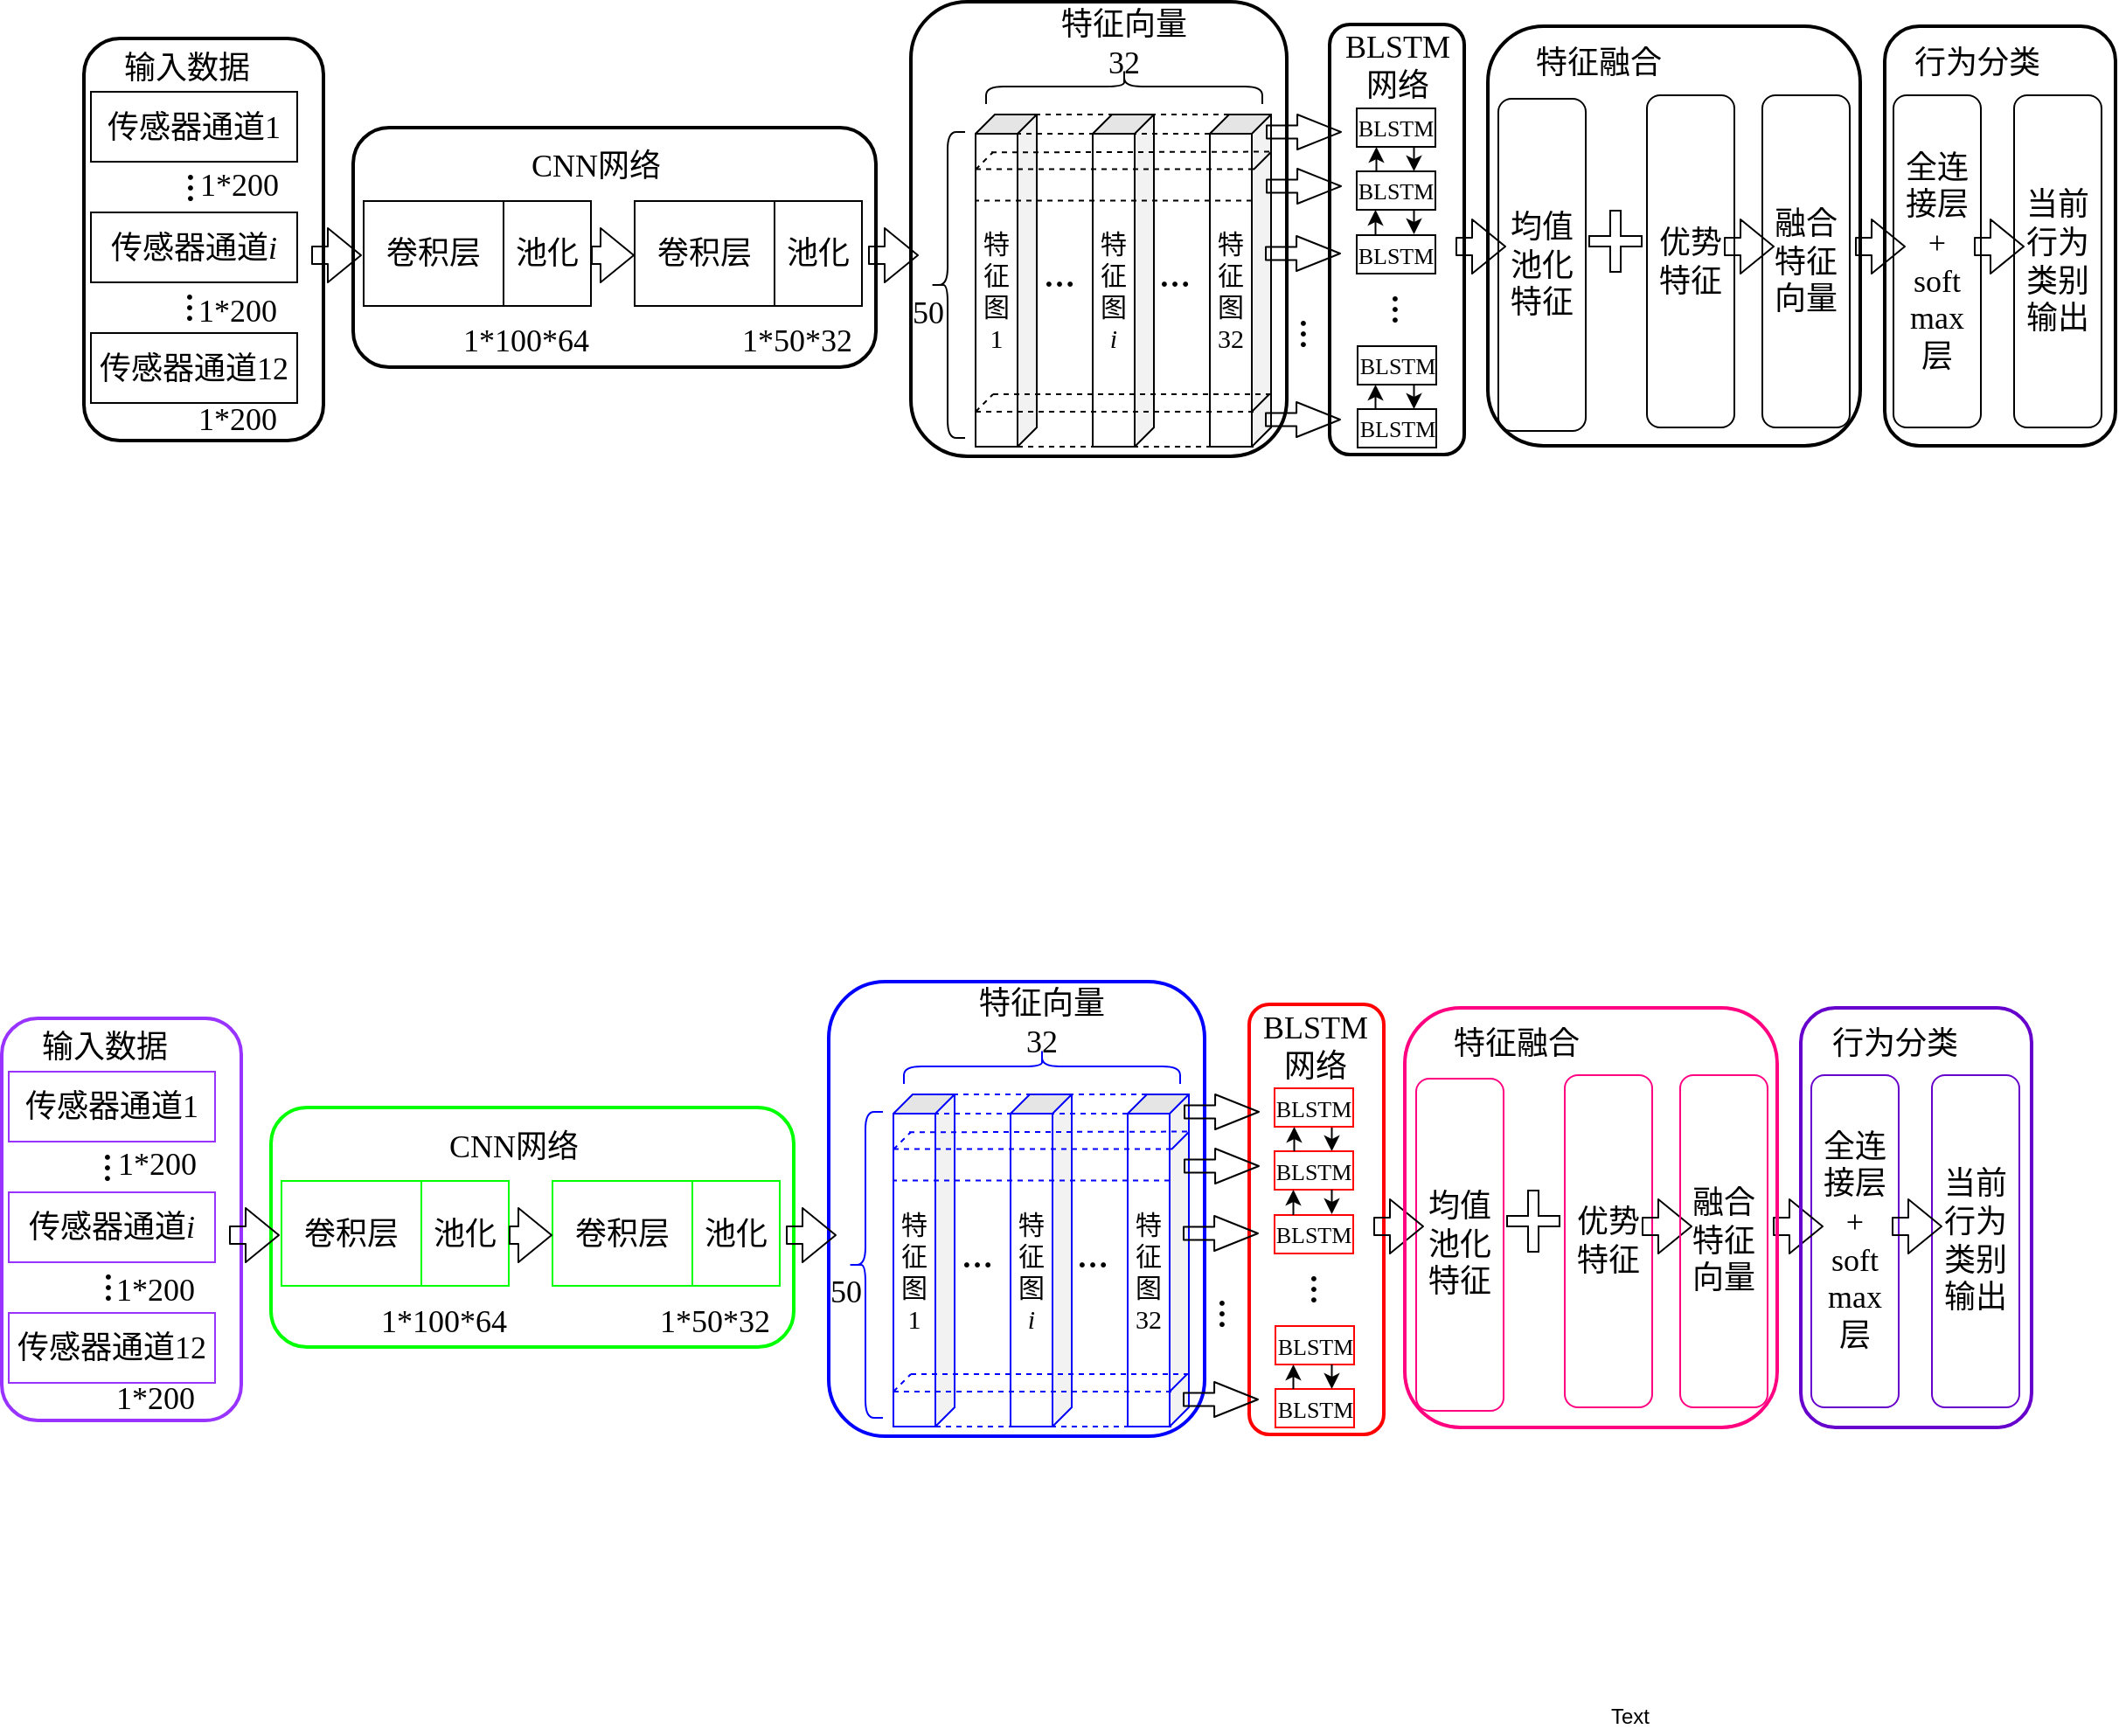 <mxfile version="12.3.1" type="github" pages="1">
  <diagram id="lJSEZnFhlExgmXPmysFB" name="Page-1">
    <mxGraphModel dx="1929" dy="666" grid="1" gridSize="10" guides="1" tooltips="1" connect="1" arrows="1" fold="1" page="1" pageScale="1" pageWidth="827" pageHeight="1169" math="0" shadow="0">
      <root>
        <mxCell id="0"/>
        <mxCell id="1" parent="0"/>
        <mxCell id="2xV4bgSsPK4Fpn9SXGJm-24" value="" style="rounded=1;whiteSpace=wrap;html=1;fillColor=none;fontSize=18;fontFamily=Times New Roman;strokeColor=#000000;strokeWidth=2;" parent="1" vertex="1">
          <mxGeometry x="759.5" y="683" width="77" height="246" as="geometry"/>
        </mxCell>
        <mxCell id="2xV4bgSsPK4Fpn9SXGJm-44" value="" style="rounded=1;whiteSpace=wrap;html=1;fillColor=none;fontFamily=Times New Roman;fontSize=18;strokeColor=#000000;strokeWidth=2;" parent="1" vertex="1">
          <mxGeometry x="520" y="670" width="215" height="260" as="geometry"/>
        </mxCell>
        <mxCell id="eGzz-Rn0fV7NUqwpoASo-67" value="" style="rounded=1;whiteSpace=wrap;html=1;fillColor=none;fontSize=18;fontFamily=Times New Roman;strokeColor=#000000;strokeWidth=2;" parent="1" vertex="1">
          <mxGeometry x="201" y="742" width="299" height="137" as="geometry"/>
        </mxCell>
        <mxCell id="2xV4bgSsPK4Fpn9SXGJm-2" value="" style="rounded=1;whiteSpace=wrap;html=1;fillColor=none;fontFamily=Times New Roman;strokeColor=#000000;strokeWidth=2;" parent="1" vertex="1">
          <mxGeometry x="47" y="691" width="137" height="230" as="geometry"/>
        </mxCell>
        <mxCell id="ZtjSj2uJkYHvm_TxWKFo-8" value="" style="endArrow=classic;html=1;exitX=0.25;exitY=0;exitDx=0;exitDy=0;entryX=0.25;entryY=1;entryDx=0;entryDy=0;strokeColor=#000000;" parent="1" edge="1">
          <mxGeometry width="50" height="50" relative="1" as="geometry">
            <mxPoint x="807.75" y="753" as="sourcePoint"/>
            <mxPoint x="807.75" y="767" as="targetPoint"/>
          </mxGeometry>
        </mxCell>
        <mxCell id="eGzz-Rn0fV7NUqwpoASo-92" value="BLSTM" style="rounded=0;whiteSpace=wrap;html=1;fillColor=none;fontFamily=Times New Roman;fontSize=13;strokeColor=#000000;" parent="1" vertex="1">
          <mxGeometry x="775" y="767" width="45" height="22" as="geometry"/>
        </mxCell>
        <mxCell id="eGzz-Rn0fV7NUqwpoASo-36" value="&lt;font style=&quot;font-size: 15px&quot;&gt;特征图&lt;br&gt;1&lt;/font&gt;" style="shape=cube;whiteSpace=wrap;html=1;boundedLbl=1;backgroundOutline=1;darkOpacity=0.05;darkOpacity2=0.1;fillColor=none;direction=south;size=11;fontFamily=Times New Roman;strokeColor=#000000;strokeWidth=1;" parent="1" vertex="1">
          <mxGeometry x="557" y="734.5" width="35" height="190" as="geometry"/>
        </mxCell>
        <mxCell id="eGzz-Rn0fV7NUqwpoASo-37" value="&lt;font style=&quot;font-size: 15px&quot;&gt;特征图&lt;br&gt;&lt;i&gt;i&lt;/i&gt;&lt;/font&gt;" style="shape=cube;whiteSpace=wrap;html=1;boundedLbl=1;backgroundOutline=1;darkOpacity=0.05;darkOpacity2=0.1;fillColor=none;direction=south;size=11;fontStyle=0;fontFamily=Times New Roman;strokeColor=#000000;" parent="1" vertex="1">
          <mxGeometry x="624" y="734.5" width="35" height="190" as="geometry"/>
        </mxCell>
        <mxCell id="eGzz-Rn0fV7NUqwpoASo-38" value="&lt;font style=&quot;font-size: 15px&quot;&gt;特征图&lt;br&gt;32&lt;/font&gt;" style="shape=cube;whiteSpace=wrap;html=1;boundedLbl=1;backgroundOutline=1;darkOpacity=0.05;darkOpacity2=0.1;fillColor=none;direction=south;size=11;fontStyle=0;fontFamily=Times New Roman;strokeColor=#000000;" parent="1" vertex="1">
          <mxGeometry x="691" y="734.5" width="35" height="190" as="geometry"/>
        </mxCell>
        <mxCell id="eGzz-Rn0fV7NUqwpoASo-44" value="卷积层" style="rounded=0;whiteSpace=wrap;html=1;fillColor=none;fontSize=18;fontFamily=Times New Roman;strokeColor=#000000;" parent="1" vertex="1">
          <mxGeometry x="207" y="784" width="80" height="60" as="geometry"/>
        </mxCell>
        <mxCell id="eGzz-Rn0fV7NUqwpoASo-50" value="池化" style="rounded=0;whiteSpace=wrap;html=1;fillColor=none;fontSize=18;fontFamily=Times New Roman;strokeColor=#000000;" parent="1" vertex="1">
          <mxGeometry x="287" y="784" width="50" height="60" as="geometry"/>
        </mxCell>
        <mxCell id="eGzz-Rn0fV7NUqwpoASo-52" value="BLSTM" style="rounded=0;whiteSpace=wrap;html=1;fillColor=none;fontFamily=Times New Roman;fontSize=13;strokeColor=#000000;" parent="1" vertex="1">
          <mxGeometry x="775" y="731" width="45" height="22" as="geometry"/>
        </mxCell>
        <mxCell id="eGzz-Rn0fV7NUqwpoASo-64" value="卷积层" style="rounded=0;whiteSpace=wrap;html=1;fillColor=none;fontSize=18;fontFamily=Times New Roman;strokeColor=#000000;" parent="1" vertex="1">
          <mxGeometry x="362" y="784" width="80" height="60" as="geometry"/>
        </mxCell>
        <mxCell id="eGzz-Rn0fV7NUqwpoASo-65" value="池化" style="rounded=0;whiteSpace=wrap;html=1;fillColor=none;fontSize=18;fontFamily=Times New Roman;strokeColor=#000000;" parent="1" vertex="1">
          <mxGeometry x="442" y="784" width="50" height="60" as="geometry"/>
        </mxCell>
        <mxCell id="eGzz-Rn0fV7NUqwpoASo-68" value="CNN网络" style="text;html=1;strokeColor=none;fillColor=none;align=center;verticalAlign=middle;whiteSpace=wrap;rounded=0;fontSize=18;fontFamily=Times New Roman;" parent="1" vertex="1">
          <mxGeometry x="279.5" y="744" width="120" height="40" as="geometry"/>
        </mxCell>
        <mxCell id="eGzz-Rn0fV7NUqwpoASo-70" value="1*100*64" style="text;html=1;strokeColor=none;fillColor=none;align=center;verticalAlign=middle;whiteSpace=wrap;rounded=0;fontSize=18;fontFamily=Times New Roman;" parent="1" vertex="1">
          <mxGeometry x="238" y="854" width="124" height="20" as="geometry"/>
        </mxCell>
        <mxCell id="eGzz-Rn0fV7NUqwpoASo-71" value="1*50*32" style="text;html=1;strokeColor=none;fillColor=none;align=center;verticalAlign=middle;whiteSpace=wrap;rounded=0;fontSize=18;fontFamily=Times New Roman;" parent="1" vertex="1">
          <mxGeometry x="392.5" y="854" width="124" height="20" as="geometry"/>
        </mxCell>
        <mxCell id="eGzz-Rn0fV7NUqwpoASo-72" value="" style="shape=curlyBracket;whiteSpace=wrap;html=1;rounded=1;fillColor=none;fontSize=18;fontFamily=Times New Roman;strokeColor=#000000;" parent="1" vertex="1">
          <mxGeometry x="531" y="744.5" width="20" height="175" as="geometry"/>
        </mxCell>
        <mxCell id="eGzz-Rn0fV7NUqwpoASo-73" value="50" style="text;html=1;resizable=0;points=[];autosize=1;align=left;verticalAlign=top;spacingTop=-4;fontSize=18;fontFamily=Times New Roman;" parent="1" vertex="1">
          <mxGeometry x="518.5" y="834.5" width="40" height="20" as="geometry"/>
        </mxCell>
        <mxCell id="eGzz-Rn0fV7NUqwpoASo-74" value="" style="shape=curlyBracket;whiteSpace=wrap;html=1;rounded=1;fillColor=none;fontSize=18;direction=south;fontFamily=Times New Roman;strokeColor=#000000;" parent="1" vertex="1">
          <mxGeometry x="563" y="708.5" width="158" height="20" as="geometry"/>
        </mxCell>
        <mxCell id="eGzz-Rn0fV7NUqwpoASo-75" value="特征向量&lt;br&gt;&amp;nbsp; &amp;nbsp; &amp;nbsp; 32" style="text;html=1;resizable=0;points=[];autosize=1;align=left;verticalAlign=top;spacingTop=-4;fontSize=18;fontFamily=Times New Roman;" parent="1" vertex="1">
          <mxGeometry x="604" y="669.5" width="90" height="40" as="geometry"/>
        </mxCell>
        <mxCell id="eGzz-Rn0fV7NUqwpoASo-76" value="" style="endArrow=none;dashed=1;html=1;fontSize=18;entryX=0;entryY=0;entryDx=11;entryDy=35;entryPerimeter=0;exitX=0;exitY=0;exitDx=11;exitDy=35;exitPerimeter=0;fontFamily=Times New Roman;strokeColor=#000000;" parent="1" source="eGzz-Rn0fV7NUqwpoASo-38" target="eGzz-Rn0fV7NUqwpoASo-36" edge="1">
          <mxGeometry width="50" height="50" relative="1" as="geometry">
            <mxPoint x="314" y="733.5" as="sourcePoint"/>
            <mxPoint x="556" y="739.5" as="targetPoint"/>
          </mxGeometry>
        </mxCell>
        <mxCell id="eGzz-Rn0fV7NUqwpoASo-77" value="" style="endArrow=none;dashed=1;html=1;fontSize=18;entryX=0;entryY=0;entryDx=0;entryDy=24;entryPerimeter=0;exitX=0;exitY=0;exitDx=0;exitDy=24;exitPerimeter=0;fontFamily=Times New Roman;strokeColor=#000000;" parent="1" source="eGzz-Rn0fV7NUqwpoASo-38" target="eGzz-Rn0fV7NUqwpoASo-36" edge="1">
          <mxGeometry width="50" height="50" relative="1" as="geometry">
            <mxPoint x="436" y="749.5" as="sourcePoint"/>
            <mxPoint x="486" y="699.5" as="targetPoint"/>
          </mxGeometry>
        </mxCell>
        <mxCell id="eGzz-Rn0fV7NUqwpoASo-78" value="" style="endArrow=none;dashed=1;html=1;fontSize=18;entryX=0.149;entryY=1;entryDx=0;entryDy=0;entryPerimeter=0;exitX=0.149;exitY=0.286;exitDx=0;exitDy=0;exitPerimeter=0;fontFamily=Times New Roman;strokeColor=#000000;" parent="1" edge="1">
          <mxGeometry width="50" height="50" relative="1" as="geometry">
            <mxPoint x="715.99" y="765.81" as="sourcePoint"/>
            <mxPoint x="557" y="765.81" as="targetPoint"/>
          </mxGeometry>
        </mxCell>
        <mxCell id="eGzz-Rn0fV7NUqwpoASo-79" value="" style="endArrow=none;dashed=1;html=1;fontSize=18;entryX=0.112;entryY=0.009;entryDx=0;entryDy=0;entryPerimeter=0;exitX=0.114;exitY=0.743;exitDx=0;exitDy=0;exitPerimeter=0;fontFamily=Times New Roman;strokeColor=#000000;" parent="1" source="eGzz-Rn0fV7NUqwpoASo-36" target="eGzz-Rn0fV7NUqwpoASo-38" edge="1">
          <mxGeometry width="50" height="50" relative="1" as="geometry">
            <mxPoint x="456" y="769.5" as="sourcePoint"/>
            <mxPoint x="506" y="719.5" as="targetPoint"/>
          </mxGeometry>
        </mxCell>
        <mxCell id="eGzz-Rn0fV7NUqwpoASo-84" value="" style="endArrow=none;dashed=1;html=1;fontSize=18;fontFamily=Times New Roman;strokeColor=#000000;" parent="1" edge="1">
          <mxGeometry width="50" height="50" relative="1" as="geometry">
            <mxPoint x="557" y="904.5" as="sourcePoint"/>
            <mxPoint x="716" y="904.5" as="targetPoint"/>
          </mxGeometry>
        </mxCell>
        <mxCell id="eGzz-Rn0fV7NUqwpoASo-85" value="" style="endArrow=none;dashed=1;html=1;fontSize=18;fontFamily=Times New Roman;strokeColor=#000000;" parent="1" edge="1">
          <mxGeometry width="50" height="50" relative="1" as="geometry">
            <mxPoint x="557" y="924.5" as="sourcePoint"/>
            <mxPoint x="716" y="924.5" as="targetPoint"/>
          </mxGeometry>
        </mxCell>
        <mxCell id="eGzz-Rn0fV7NUqwpoASo-86" value="" style="endArrow=none;dashed=1;html=1;fontSize=18;fontFamily=Times New Roman;strokeColor=#000000;" parent="1" edge="1">
          <mxGeometry width="50" height="50" relative="1" as="geometry">
            <mxPoint x="567" y="894.5" as="sourcePoint"/>
            <mxPoint x="726" y="894.5" as="targetPoint"/>
          </mxGeometry>
        </mxCell>
        <mxCell id="eGzz-Rn0fV7NUqwpoASo-88" value="" style="endArrow=none;html=1;fontSize=18;fontFamily=Times New Roman;strokeColor=#000000;" parent="1" edge="1">
          <mxGeometry width="50" height="50" relative="1" as="geometry">
            <mxPoint x="716" y="766" as="sourcePoint"/>
            <mxPoint x="726" y="756" as="targetPoint"/>
          </mxGeometry>
        </mxCell>
        <mxCell id="eGzz-Rn0fV7NUqwpoASo-89" value="" style="endArrow=none;dashed=1;html=1;fontSize=18;fontFamily=Times New Roman;strokeColor=#000000;" parent="1" edge="1">
          <mxGeometry width="50" height="50" relative="1" as="geometry">
            <mxPoint x="557" y="766" as="sourcePoint"/>
            <mxPoint x="567" y="756" as="targetPoint"/>
          </mxGeometry>
        </mxCell>
        <mxCell id="eGzz-Rn0fV7NUqwpoASo-90" value="" style="endArrow=none;dashed=1;html=1;fontSize=18;fontFamily=Times New Roman;strokeColor=#000000;" parent="1" edge="1">
          <mxGeometry width="50" height="50" relative="1" as="geometry">
            <mxPoint x="557" y="904.5" as="sourcePoint"/>
            <mxPoint x="567" y="894.5" as="targetPoint"/>
          </mxGeometry>
        </mxCell>
        <mxCell id="eGzz-Rn0fV7NUqwpoASo-91" value="" style="endArrow=none;html=1;fontSize=18;fontFamily=Times New Roman;strokeColor=#000000;" parent="1" edge="1">
          <mxGeometry width="50" height="50" relative="1" as="geometry">
            <mxPoint x="715" y="904.5" as="sourcePoint"/>
            <mxPoint x="725" y="894.5" as="targetPoint"/>
          </mxGeometry>
        </mxCell>
        <mxCell id="eGzz-Rn0fV7NUqwpoASo-106" value="均值池化特征" style="rounded=1;whiteSpace=wrap;html=1;fillColor=none;fontSize=18;fontFamily=Times New Roman;strokeColor=#000000;strokeWidth=1;" parent="1" vertex="1">
          <mxGeometry x="856" y="725.5" width="50" height="190" as="geometry"/>
        </mxCell>
        <mxCell id="eGzz-Rn0fV7NUqwpoASo-107" value="" style="shape=cross;whiteSpace=wrap;html=1;fillColor=none;fontSize=18;fontFamily=Times New Roman;strokeColor=#000000;" parent="1" vertex="1">
          <mxGeometry x="908" y="789.5" width="30" height="35" as="geometry"/>
        </mxCell>
        <mxCell id="eGzz-Rn0fV7NUqwpoASo-108" value="优势特征" style="rounded=1;whiteSpace=wrap;html=1;fillColor=none;fontSize=18;fontFamily=Times New Roman;strokeColor=#000000;" parent="1" vertex="1">
          <mxGeometry x="941" y="723.5" width="50" height="190" as="geometry"/>
        </mxCell>
        <mxCell id="eGzz-Rn0fV7NUqwpoASo-109" value="全连接层&lt;br&gt;+&lt;br&gt;soft&lt;br&gt;max&lt;br&gt;层" style="rounded=1;whiteSpace=wrap;html=1;fillColor=none;fontSize=18;fontFamily=Times New Roman;strokeColor=#000000;" parent="1" vertex="1">
          <mxGeometry x="1082" y="723.5" width="50" height="190" as="geometry"/>
        </mxCell>
        <mxCell id="eGzz-Rn0fV7NUqwpoASo-110" value="当前行为&lt;br&gt;类别输出" style="rounded=1;whiteSpace=wrap;html=1;fillColor=none;fontSize=18;fontFamily=Times New Roman;strokeColor=#000000;" parent="1" vertex="1">
          <mxGeometry x="1151" y="723.5" width="50" height="190" as="geometry"/>
        </mxCell>
        <mxCell id="2xV4bgSsPK4Fpn9SXGJm-1" value="" style="shape=flexArrow;endArrow=classic;html=1;fontFamily=Times New Roman;strokeColor=#000000;" parent="1" edge="1">
          <mxGeometry width="50" height="50" relative="1" as="geometry">
            <mxPoint x="985" y="810" as="sourcePoint"/>
            <mxPoint x="1014" y="810" as="targetPoint"/>
          </mxGeometry>
        </mxCell>
        <mxCell id="2xV4bgSsPK4Fpn9SXGJm-3" value="BLSTM网络" style="text;html=1;strokeColor=none;fillColor=none;align=center;verticalAlign=middle;whiteSpace=wrap;rounded=0;fontSize=18;fontFamily=Times New Roman;" parent="1" vertex="1">
          <mxGeometry x="768.5" y="697" width="59" height="20" as="geometry"/>
        </mxCell>
        <mxCell id="2xV4bgSsPK4Fpn9SXGJm-9" value="" style="endArrow=none;dashed=1;html=1;fontSize=18;entryX=0.149;entryY=1;entryDx=0;entryDy=0;entryPerimeter=0;exitX=0.149;exitY=0.286;exitDx=0;exitDy=0;exitPerimeter=0;fontFamily=Times New Roman;strokeColor=#000000;" parent="1" edge="1">
          <mxGeometry width="50" height="50" relative="1" as="geometry">
            <mxPoint x="715" y="783.81" as="sourcePoint"/>
            <mxPoint x="557" y="783.81" as="targetPoint"/>
          </mxGeometry>
        </mxCell>
        <mxCell id="2xV4bgSsPK4Fpn9SXGJm-12" value="传感器通道1" style="rounded=0;whiteSpace=wrap;html=1;fillColor=none;fontSize=18;fontFamily=Times New Roman;strokeColor=#000000;" parent="1" vertex="1">
          <mxGeometry x="51" y="721.5" width="118" height="40" as="geometry"/>
        </mxCell>
        <mxCell id="2xV4bgSsPK4Fpn9SXGJm-14" value="传感器通道&lt;i&gt;i&lt;/i&gt;" style="rounded=0;whiteSpace=wrap;html=1;fillColor=none;fontSize=18;fontFamily=Times New Roman;strokeColor=#000000;" parent="1" vertex="1">
          <mxGeometry x="51" y="790.5" width="118" height="40" as="geometry"/>
        </mxCell>
        <mxCell id="2xV4bgSsPK4Fpn9SXGJm-15" value="传感器通道12" style="rounded=0;whiteSpace=wrap;html=1;fillColor=none;fontSize=18;fontFamily=Times New Roman;strokeColor=#000000;" parent="1" vertex="1">
          <mxGeometry x="51" y="859.5" width="118" height="40" as="geometry"/>
        </mxCell>
        <mxCell id="2xV4bgSsPK4Fpn9SXGJm-38" value="&lt;b&gt;…&lt;/b&gt;" style="text;html=1;strokeColor=none;fillColor=none;align=center;verticalAlign=middle;whiteSpace=wrap;rounded=0;fontFamily=Times New Roman;fontSize=18;direction=west;" parent="1" vertex="1">
          <mxGeometry x="651" y="817" width="40" height="20" as="geometry"/>
        </mxCell>
        <mxCell id="2xV4bgSsPK4Fpn9SXGJm-39" value="&lt;b&gt;…&lt;/b&gt;" style="text;html=1;strokeColor=none;fillColor=none;align=center;verticalAlign=middle;whiteSpace=wrap;rounded=0;fontFamily=Times New Roman;fontSize=18;direction=west;rotation=90;strokeWidth=7;" parent="1" vertex="1">
          <mxGeometry x="92.5" y="766" width="40" height="20" as="geometry"/>
        </mxCell>
        <mxCell id="2xV4bgSsPK4Fpn9SXGJm-40" value="&lt;b&gt;…&lt;/b&gt;" style="text;html=1;strokeColor=none;fillColor=none;align=center;verticalAlign=middle;whiteSpace=wrap;rounded=0;fontFamily=Times New Roman;fontSize=18;direction=west;rotation=90;" parent="1" vertex="1">
          <mxGeometry x="92.5" y="834.5" width="40" height="20" as="geometry"/>
        </mxCell>
        <mxCell id="2xV4bgSsPK4Fpn9SXGJm-41" value="&lt;b&gt;…&lt;/b&gt;" style="text;html=1;strokeColor=none;fillColor=none;align=center;verticalAlign=middle;whiteSpace=wrap;rounded=0;fontFamily=Times New Roman;fontSize=18;direction=west;" parent="1" vertex="1">
          <mxGeometry x="584.5" y="817" width="40" height="20" as="geometry"/>
        </mxCell>
        <mxCell id="2xV4bgSsPK4Fpn9SXGJm-42" value="&lt;b&gt;&lt;font style=&quot;font-size: 18px&quot;&gt;…&lt;/font&gt;&lt;/b&gt;" style="text;html=1;strokeColor=none;fillColor=none;align=center;verticalAlign=middle;whiteSpace=wrap;rounded=0;fontFamily=Times New Roman;fontSize=13;direction=west;rotation=90;" parent="1" vertex="1">
          <mxGeometry x="793.5" y="839" width="17" height="13" as="geometry"/>
        </mxCell>
        <mxCell id="2xV4bgSsPK4Fpn9SXGJm-43" value="输入数据" style="text;html=1;strokeColor=none;fillColor=none;align=center;verticalAlign=middle;whiteSpace=wrap;rounded=0;fontFamily=Times New Roman;fontSize=18;" parent="1" vertex="1">
          <mxGeometry x="56" y="697.5" width="100" height="20" as="geometry"/>
        </mxCell>
        <mxCell id="2xV4bgSsPK4Fpn9SXGJm-55" value="" style="shape=flexArrow;endArrow=classic;html=1;fontFamily=Times New Roman;fontSize=18;width=7.5;endSize=7.986;endWidth=11.528;" parent="1" edge="1">
          <mxGeometry width="50" height="50" relative="1" as="geometry">
            <mxPoint x="723" y="744.5" as="sourcePoint"/>
            <mxPoint x="766.5" y="744.5" as="targetPoint"/>
          </mxGeometry>
        </mxCell>
        <mxCell id="2xV4bgSsPK4Fpn9SXGJm-56" value="" style="shape=flexArrow;endArrow=classic;html=1;fontFamily=Times New Roman;fontSize=18;width=7.5;endSize=7.986;endWidth=11.528;" parent="1" edge="1">
          <mxGeometry width="50" height="50" relative="1" as="geometry">
            <mxPoint x="723" y="775.5" as="sourcePoint"/>
            <mxPoint x="766.5" y="775.5" as="targetPoint"/>
          </mxGeometry>
        </mxCell>
        <mxCell id="2xV4bgSsPK4Fpn9SXGJm-57" value="BLSTM" style="rounded=0;whiteSpace=wrap;html=1;fillColor=none;fontFamily=Times New Roman;fontSize=13;strokeColor=#000000;" parent="1" vertex="1">
          <mxGeometry x="775.5" y="867" width="45" height="22" as="geometry"/>
        </mxCell>
        <mxCell id="2xV4bgSsPK4Fpn9SXGJm-58" value="BLSTM" style="rounded=0;whiteSpace=wrap;html=1;fillColor=none;fontFamily=Times New Roman;fontSize=13;strokeColor=#000000;" parent="1" vertex="1">
          <mxGeometry x="775.5" y="903" width="45" height="22" as="geometry"/>
        </mxCell>
        <mxCell id="2xV4bgSsPK4Fpn9SXGJm-60" value="" style="shape=flexArrow;endArrow=classic;html=1;fontFamily=Times New Roman;fontSize=18;width=7.5;endSize=7.986;endWidth=11.528;" parent="1" edge="1">
          <mxGeometry width="50" height="50" relative="1" as="geometry">
            <mxPoint x="722.5" y="909" as="sourcePoint"/>
            <mxPoint x="766" y="909" as="targetPoint"/>
          </mxGeometry>
        </mxCell>
        <mxCell id="2xV4bgSsPK4Fpn9SXGJm-62" value="BLSTM" style="rounded=0;whiteSpace=wrap;html=1;fillColor=none;fontFamily=Times New Roman;fontSize=13;strokeColor=#000000;" parent="1" vertex="1">
          <mxGeometry x="775" y="803.5" width="45" height="22" as="geometry"/>
        </mxCell>
        <mxCell id="2xV4bgSsPK4Fpn9SXGJm-67" value="" style="shape=flexArrow;endArrow=classic;html=1;fontFamily=Times New Roman;fontSize=18;width=7.5;endSize=7.986;endWidth=11.528;" parent="1" edge="1">
          <mxGeometry width="50" height="50" relative="1" as="geometry">
            <mxPoint x="722.5" y="814" as="sourcePoint"/>
            <mxPoint x="766" y="814" as="targetPoint"/>
          </mxGeometry>
        </mxCell>
        <mxCell id="2xV4bgSsPK4Fpn9SXGJm-68" value="1*200" style="text;html=1;strokeColor=none;fillColor=none;align=center;verticalAlign=middle;whiteSpace=wrap;rounded=0;fontFamily=Times New Roman;fontSize=18;" parent="1" vertex="1">
          <mxGeometry x="116" y="764.5" width="40" height="20" as="geometry"/>
        </mxCell>
        <mxCell id="2xV4bgSsPK4Fpn9SXGJm-69" value="1*200" style="text;html=1;strokeColor=none;fillColor=none;align=center;verticalAlign=middle;whiteSpace=wrap;rounded=0;fontFamily=Times New Roman;fontSize=18;" parent="1" vertex="1">
          <mxGeometry x="115" y="836.5" width="40" height="20" as="geometry"/>
        </mxCell>
        <mxCell id="2xV4bgSsPK4Fpn9SXGJm-70" value="1*200" style="text;html=1;strokeColor=none;fillColor=none;align=center;verticalAlign=middle;whiteSpace=wrap;rounded=0;fontFamily=Times New Roman;fontSize=18;" parent="1" vertex="1">
          <mxGeometry x="115" y="898.5" width="40" height="20" as="geometry"/>
        </mxCell>
        <mxCell id="2xV4bgSsPK4Fpn9SXGJm-72" value="" style="shape=flexArrow;endArrow=classic;html=1;fontFamily=Times New Roman;strokeColor=#000000;" parent="1" edge="1">
          <mxGeometry width="50" height="50" relative="1" as="geometry">
            <mxPoint x="831.5" y="810" as="sourcePoint"/>
            <mxPoint x="860.5" y="810" as="targetPoint"/>
          </mxGeometry>
        </mxCell>
        <mxCell id="2xV4bgSsPK4Fpn9SXGJm-73" value="" style="shape=flexArrow;endArrow=classic;html=1;fontFamily=Times New Roman;strokeColor=#000000;" parent="1" edge="1">
          <mxGeometry width="50" height="50" relative="1" as="geometry">
            <mxPoint x="495.5" y="815" as="sourcePoint"/>
            <mxPoint x="524.5" y="815" as="targetPoint"/>
          </mxGeometry>
        </mxCell>
        <mxCell id="2xV4bgSsPK4Fpn9SXGJm-75" value="" style="shape=flexArrow;endArrow=classic;html=1;fontFamily=Times New Roman;" parent="1" edge="1">
          <mxGeometry width="50" height="50" relative="1" as="geometry">
            <mxPoint x="177.0" y="815" as="sourcePoint"/>
            <mxPoint x="206" y="815" as="targetPoint"/>
          </mxGeometry>
        </mxCell>
        <mxCell id="2xV4bgSsPK4Fpn9SXGJm-77" value="" style="shape=flexArrow;endArrow=classic;html=1;fontFamily=Times New Roman;" parent="1" edge="1">
          <mxGeometry width="50" height="50" relative="1" as="geometry">
            <mxPoint x="337.0" y="815" as="sourcePoint"/>
            <mxPoint x="362" y="815" as="targetPoint"/>
          </mxGeometry>
        </mxCell>
        <mxCell id="2xV4bgSsPK4Fpn9SXGJm-98" value="&lt;b&gt;…&lt;/b&gt;" style="text;html=1;strokeColor=none;fillColor=none;align=center;verticalAlign=middle;whiteSpace=wrap;rounded=0;fontFamily=Times New Roman;fontSize=18;direction=west;rotation=90;" parent="1" vertex="1">
          <mxGeometry x="729.5" y="854.5" width="40" height="10" as="geometry"/>
        </mxCell>
        <mxCell id="ZtjSj2uJkYHvm_TxWKFo-5" value="" style="endArrow=classic;html=1;exitX=0.25;exitY=0;exitDx=0;exitDy=0;entryX=0.25;entryY=1;entryDx=0;entryDy=0;strokeColor=#000000;" parent="1" source="eGzz-Rn0fV7NUqwpoASo-92" target="eGzz-Rn0fV7NUqwpoASo-52" edge="1">
          <mxGeometry width="50" height="50" relative="1" as="geometry">
            <mxPoint x="674" y="799" as="sourcePoint"/>
            <mxPoint x="724" y="749" as="targetPoint"/>
          </mxGeometry>
        </mxCell>
        <mxCell id="ZtjSj2uJkYHvm_TxWKFo-6" value="" style="endArrow=classic;html=1;exitX=0.25;exitY=0;exitDx=0;exitDy=0;entryX=0.25;entryY=1;entryDx=0;entryDy=0;strokeColor=#000000;" parent="1" edge="1">
          <mxGeometry width="50" height="50" relative="1" as="geometry">
            <mxPoint x="785.75" y="803.5" as="sourcePoint"/>
            <mxPoint x="785.75" y="789" as="targetPoint"/>
          </mxGeometry>
        </mxCell>
        <mxCell id="ZtjSj2uJkYHvm_TxWKFo-7" value="" style="endArrow=classic;html=1;exitX=0.25;exitY=0;exitDx=0;exitDy=0;entryX=0.25;entryY=1;entryDx=0;entryDy=0;strokeColor=#000000;" parent="1" edge="1">
          <mxGeometry width="50" height="50" relative="1" as="geometry">
            <mxPoint x="785.75" y="903" as="sourcePoint"/>
            <mxPoint x="785.75" y="889" as="targetPoint"/>
          </mxGeometry>
        </mxCell>
        <mxCell id="ZtjSj2uJkYHvm_TxWKFo-10" value="" style="endArrow=classic;html=1;exitX=0.25;exitY=0;exitDx=0;exitDy=0;entryX=0.25;entryY=1;entryDx=0;entryDy=0;strokeColor=#000000;" parent="1" edge="1">
          <mxGeometry width="50" height="50" relative="1" as="geometry">
            <mxPoint x="807.75" y="789" as="sourcePoint"/>
            <mxPoint x="807.75" y="803" as="targetPoint"/>
          </mxGeometry>
        </mxCell>
        <mxCell id="ZtjSj2uJkYHvm_TxWKFo-11" value="" style="endArrow=classic;html=1;exitX=0.25;exitY=0;exitDx=0;exitDy=0;entryX=0.25;entryY=1;entryDx=0;entryDy=0;strokeColor=#000000;" parent="1" edge="1">
          <mxGeometry width="50" height="50" relative="1" as="geometry">
            <mxPoint x="807.75" y="889" as="sourcePoint"/>
            <mxPoint x="807.75" y="903" as="targetPoint"/>
          </mxGeometry>
        </mxCell>
        <mxCell id="ZtjSj2uJkYHvm_TxWKFo-13" value="" style="shape=flexArrow;endArrow=classic;html=1;fontFamily=Times New Roman;strokeColor=#000000;" parent="1" edge="1">
          <mxGeometry width="50" height="50" relative="1" as="geometry">
            <mxPoint x="1128" y="810" as="sourcePoint"/>
            <mxPoint x="1157" y="810" as="targetPoint"/>
          </mxGeometry>
        </mxCell>
        <mxCell id="ZtjSj2uJkYHvm_TxWKFo-15" value="特征融合" style="text;html=1;strokeColor=none;fillColor=none;align=center;verticalAlign=middle;whiteSpace=wrap;rounded=0;fontSize=18;" parent="1" vertex="1">
          <mxGeometry x="874" y="695" width="79" height="20" as="geometry"/>
        </mxCell>
        <mxCell id="3uppgYlmmr_DsJyYe-Iu-1" value="融合特征向量" style="rounded=1;whiteSpace=wrap;html=1;fillColor=none;fontSize=18;fontFamily=Times New Roman;strokeColor=#000000;" parent="1" vertex="1">
          <mxGeometry x="1007" y="723.5" width="50" height="190" as="geometry"/>
        </mxCell>
        <mxCell id="3uppgYlmmr_DsJyYe-Iu-2" value="" style="shape=flexArrow;endArrow=classic;html=1;fontFamily=Times New Roman;strokeColor=#000000;" parent="1" edge="1">
          <mxGeometry width="50" height="50" relative="1" as="geometry">
            <mxPoint x="1060" y="810" as="sourcePoint"/>
            <mxPoint x="1089" y="810" as="targetPoint"/>
          </mxGeometry>
        </mxCell>
        <mxCell id="YC8aZW9m34SwdmUY51Wp-1" value="" style="rounded=1;whiteSpace=wrap;html=1;fillColor=none;strokeWidth=2;" vertex="1" parent="1">
          <mxGeometry x="850" y="684" width="213" height="240" as="geometry"/>
        </mxCell>
        <mxCell id="YC8aZW9m34SwdmUY51Wp-3" value="" style="rounded=1;whiteSpace=wrap;html=1;fillColor=none;strokeWidth=2;" vertex="1" parent="1">
          <mxGeometry x="1077" y="684" width="132" height="240" as="geometry"/>
        </mxCell>
        <mxCell id="YC8aZW9m34SwdmUY51Wp-4" value="&lt;font style=&quot;font-size: 18px&quot;&gt;行为分类&lt;/font&gt;" style="text;html=1;strokeColor=none;fillColor=none;align=center;verticalAlign=middle;whiteSpace=wrap;rounded=0;" vertex="1" parent="1">
          <mxGeometry x="1090" y="695" width="80" height="20" as="geometry"/>
        </mxCell>
        <mxCell id="YC8aZW9m34SwdmUY51Wp-5" value="" style="rounded=1;whiteSpace=wrap;html=1;fillColor=none;fontSize=18;fontFamily=Times New Roman;strokeColor=#FF0000;strokeWidth=2;" vertex="1" parent="1">
          <mxGeometry x="713.5" y="1243.5" width="77" height="246" as="geometry"/>
        </mxCell>
        <mxCell id="YC8aZW9m34SwdmUY51Wp-6" value="" style="rounded=1;whiteSpace=wrap;html=1;fillColor=none;fontFamily=Times New Roman;fontSize=18;strokeColor=#0000FF;strokeWidth=2;" vertex="1" parent="1">
          <mxGeometry x="473" y="1230.5" width="215" height="260" as="geometry"/>
        </mxCell>
        <mxCell id="YC8aZW9m34SwdmUY51Wp-7" value="" style="rounded=1;whiteSpace=wrap;html=1;fillColor=none;fontSize=18;fontFamily=Times New Roman;strokeColor=#00FF00;strokeWidth=2;" vertex="1" parent="1">
          <mxGeometry x="154" y="1302.5" width="299" height="137" as="geometry"/>
        </mxCell>
        <mxCell id="YC8aZW9m34SwdmUY51Wp-8" value="" style="rounded=1;whiteSpace=wrap;html=1;fillColor=none;fontFamily=Times New Roman;strokeColor=#9933FF;strokeWidth=2;" vertex="1" parent="1">
          <mxGeometry y="1251.5" width="137" height="230" as="geometry"/>
        </mxCell>
        <mxCell id="YC8aZW9m34SwdmUY51Wp-9" value="" style="endArrow=classic;html=1;exitX=0.25;exitY=0;exitDx=0;exitDy=0;entryX=0.25;entryY=1;entryDx=0;entryDy=0;strokeColor=#000000;" edge="1" parent="1">
          <mxGeometry width="50" height="50" relative="1" as="geometry">
            <mxPoint x="760.75" y="1313.5" as="sourcePoint"/>
            <mxPoint x="760.75" y="1327.5" as="targetPoint"/>
          </mxGeometry>
        </mxCell>
        <mxCell id="YC8aZW9m34SwdmUY51Wp-10" value="BLSTM" style="rounded=0;whiteSpace=wrap;html=1;fillColor=none;fontFamily=Times New Roman;fontSize=13;strokeColor=#FF0000;" vertex="1" parent="1">
          <mxGeometry x="728" y="1327.5" width="45" height="22" as="geometry"/>
        </mxCell>
        <mxCell id="YC8aZW9m34SwdmUY51Wp-11" value="&lt;font style=&quot;font-size: 15px&quot;&gt;特征图&lt;br&gt;1&lt;/font&gt;" style="shape=cube;whiteSpace=wrap;html=1;boundedLbl=1;backgroundOutline=1;darkOpacity=0.05;darkOpacity2=0.1;fillColor=none;direction=south;size=11;fontFamily=Times New Roman;strokeColor=#0000FF;strokeWidth=1;" vertex="1" parent="1">
          <mxGeometry x="510" y="1295" width="35" height="190" as="geometry"/>
        </mxCell>
        <mxCell id="YC8aZW9m34SwdmUY51Wp-12" value="&lt;font style=&quot;font-size: 15px&quot;&gt;特征图&lt;br&gt;&lt;i&gt;i&lt;/i&gt;&lt;/font&gt;" style="shape=cube;whiteSpace=wrap;html=1;boundedLbl=1;backgroundOutline=1;darkOpacity=0.05;darkOpacity2=0.1;fillColor=none;direction=south;size=11;fontStyle=0;fontFamily=Times New Roman;strokeColor=#0000FF;" vertex="1" parent="1">
          <mxGeometry x="577" y="1295" width="35" height="190" as="geometry"/>
        </mxCell>
        <mxCell id="YC8aZW9m34SwdmUY51Wp-13" value="&lt;font style=&quot;font-size: 15px&quot;&gt;特征图&lt;br&gt;32&lt;/font&gt;" style="shape=cube;whiteSpace=wrap;html=1;boundedLbl=1;backgroundOutline=1;darkOpacity=0.05;darkOpacity2=0.1;fillColor=none;direction=south;size=11;fontStyle=0;fontFamily=Times New Roman;strokeColor=#0000FF;" vertex="1" parent="1">
          <mxGeometry x="644" y="1295" width="35" height="190" as="geometry"/>
        </mxCell>
        <mxCell id="YC8aZW9m34SwdmUY51Wp-14" value="卷积层" style="rounded=0;whiteSpace=wrap;html=1;fillColor=none;fontSize=18;fontFamily=Times New Roman;strokeColor=#00FF00;" vertex="1" parent="1">
          <mxGeometry x="160" y="1344.5" width="80" height="60" as="geometry"/>
        </mxCell>
        <mxCell id="YC8aZW9m34SwdmUY51Wp-15" value="池化" style="rounded=0;whiteSpace=wrap;html=1;fillColor=none;fontSize=18;fontFamily=Times New Roman;strokeColor=#00FF00;" vertex="1" parent="1">
          <mxGeometry x="240" y="1344.5" width="50" height="60" as="geometry"/>
        </mxCell>
        <mxCell id="YC8aZW9m34SwdmUY51Wp-16" value="BLSTM" style="rounded=0;whiteSpace=wrap;html=1;fillColor=none;fontFamily=Times New Roman;fontSize=13;strokeColor=#FF0000;" vertex="1" parent="1">
          <mxGeometry x="728" y="1291.5" width="45" height="22" as="geometry"/>
        </mxCell>
        <mxCell id="YC8aZW9m34SwdmUY51Wp-17" value="卷积层" style="rounded=0;whiteSpace=wrap;html=1;fillColor=none;fontSize=18;fontFamily=Times New Roman;strokeColor=#00FF00;" vertex="1" parent="1">
          <mxGeometry x="315" y="1344.5" width="80" height="60" as="geometry"/>
        </mxCell>
        <mxCell id="YC8aZW9m34SwdmUY51Wp-18" value="池化" style="rounded=0;whiteSpace=wrap;html=1;fillColor=none;fontSize=18;fontFamily=Times New Roman;strokeColor=#00FF00;" vertex="1" parent="1">
          <mxGeometry x="395" y="1344.5" width="50" height="60" as="geometry"/>
        </mxCell>
        <mxCell id="YC8aZW9m34SwdmUY51Wp-19" value="CNN网络" style="text;html=1;strokeColor=none;fillColor=none;align=center;verticalAlign=middle;whiteSpace=wrap;rounded=0;fontSize=18;fontFamily=Times New Roman;" vertex="1" parent="1">
          <mxGeometry x="232.5" y="1304.5" width="120" height="40" as="geometry"/>
        </mxCell>
        <mxCell id="YC8aZW9m34SwdmUY51Wp-20" value="1*100*64" style="text;html=1;strokeColor=none;fillColor=none;align=center;verticalAlign=middle;whiteSpace=wrap;rounded=0;fontSize=18;fontFamily=Times New Roman;" vertex="1" parent="1">
          <mxGeometry x="191" y="1414.5" width="124" height="20" as="geometry"/>
        </mxCell>
        <mxCell id="YC8aZW9m34SwdmUY51Wp-21" value="1*50*32" style="text;html=1;strokeColor=none;fillColor=none;align=center;verticalAlign=middle;whiteSpace=wrap;rounded=0;fontSize=18;fontFamily=Times New Roman;" vertex="1" parent="1">
          <mxGeometry x="345.5" y="1414.5" width="124" height="20" as="geometry"/>
        </mxCell>
        <mxCell id="YC8aZW9m34SwdmUY51Wp-22" value="" style="shape=curlyBracket;whiteSpace=wrap;html=1;rounded=1;fillColor=none;fontSize=18;fontFamily=Times New Roman;strokeColor=#0000FF;" vertex="1" parent="1">
          <mxGeometry x="484" y="1305" width="20" height="175" as="geometry"/>
        </mxCell>
        <mxCell id="YC8aZW9m34SwdmUY51Wp-23" value="50" style="text;html=1;resizable=0;points=[];autosize=1;align=left;verticalAlign=top;spacingTop=-4;fontSize=18;fontFamily=Times New Roman;strokeColor=none;" vertex="1" parent="1">
          <mxGeometry x="471.5" y="1395" width="40" height="20" as="geometry"/>
        </mxCell>
        <mxCell id="YC8aZW9m34SwdmUY51Wp-24" value="" style="shape=curlyBracket;whiteSpace=wrap;html=1;rounded=1;fillColor=none;fontSize=18;direction=south;fontFamily=Times New Roman;strokeColor=#0000FF;" vertex="1" parent="1">
          <mxGeometry x="516" y="1269" width="158" height="20" as="geometry"/>
        </mxCell>
        <mxCell id="YC8aZW9m34SwdmUY51Wp-25" value="特征向量&lt;br&gt;&amp;nbsp; &amp;nbsp; &amp;nbsp; 32" style="text;html=1;resizable=0;points=[];autosize=1;align=left;verticalAlign=top;spacingTop=-4;fontSize=18;fontFamily=Times New Roman;strokeColor=none;" vertex="1" parent="1">
          <mxGeometry x="557" y="1230" width="90" height="40" as="geometry"/>
        </mxCell>
        <mxCell id="YC8aZW9m34SwdmUY51Wp-26" value="" style="endArrow=none;dashed=1;html=1;fontSize=18;entryX=0;entryY=0;entryDx=11;entryDy=35;entryPerimeter=0;exitX=0;exitY=0;exitDx=11;exitDy=35;exitPerimeter=0;fontFamily=Times New Roman;strokeColor=#0000FF;" edge="1" parent="1" source="YC8aZW9m34SwdmUY51Wp-13" target="YC8aZW9m34SwdmUY51Wp-11">
          <mxGeometry width="50" height="50" relative="1" as="geometry">
            <mxPoint x="267" y="1294" as="sourcePoint"/>
            <mxPoint x="509" y="1300" as="targetPoint"/>
          </mxGeometry>
        </mxCell>
        <mxCell id="YC8aZW9m34SwdmUY51Wp-27" value="" style="endArrow=none;dashed=1;html=1;fontSize=18;entryX=0;entryY=0;entryDx=0;entryDy=24;entryPerimeter=0;exitX=0;exitY=0;exitDx=0;exitDy=24;exitPerimeter=0;fontFamily=Times New Roman;strokeColor=#0000FF;" edge="1" parent="1" source="YC8aZW9m34SwdmUY51Wp-13" target="YC8aZW9m34SwdmUY51Wp-11">
          <mxGeometry width="50" height="50" relative="1" as="geometry">
            <mxPoint x="389" y="1310" as="sourcePoint"/>
            <mxPoint x="439" y="1260" as="targetPoint"/>
          </mxGeometry>
        </mxCell>
        <mxCell id="YC8aZW9m34SwdmUY51Wp-28" value="" style="endArrow=none;dashed=1;html=1;fontSize=18;entryX=0.149;entryY=1;entryDx=0;entryDy=0;entryPerimeter=0;exitX=0.149;exitY=0.286;exitDx=0;exitDy=0;exitPerimeter=0;fontFamily=Times New Roman;strokeColor=#0000FF;" edge="1" parent="1">
          <mxGeometry width="50" height="50" relative="1" as="geometry">
            <mxPoint x="668.99" y="1326.31" as="sourcePoint"/>
            <mxPoint x="510" y="1326.31" as="targetPoint"/>
          </mxGeometry>
        </mxCell>
        <mxCell id="YC8aZW9m34SwdmUY51Wp-29" value="" style="endArrow=none;dashed=1;html=1;fontSize=18;entryX=0.112;entryY=0.009;entryDx=0;entryDy=0;entryPerimeter=0;exitX=0.114;exitY=0.743;exitDx=0;exitDy=0;exitPerimeter=0;fontFamily=Times New Roman;strokeColor=#0000FF;" edge="1" parent="1" source="YC8aZW9m34SwdmUY51Wp-11" target="YC8aZW9m34SwdmUY51Wp-13">
          <mxGeometry width="50" height="50" relative="1" as="geometry">
            <mxPoint x="409" y="1330" as="sourcePoint"/>
            <mxPoint x="459" y="1280" as="targetPoint"/>
          </mxGeometry>
        </mxCell>
        <mxCell id="YC8aZW9m34SwdmUY51Wp-30" value="" style="endArrow=none;dashed=1;html=1;fontSize=18;fontFamily=Times New Roman;strokeColor=#0000FF;" edge="1" parent="1">
          <mxGeometry width="50" height="50" relative="1" as="geometry">
            <mxPoint x="510" y="1465" as="sourcePoint"/>
            <mxPoint x="669" y="1465" as="targetPoint"/>
          </mxGeometry>
        </mxCell>
        <mxCell id="YC8aZW9m34SwdmUY51Wp-31" value="" style="endArrow=none;dashed=1;html=1;fontSize=18;fontFamily=Times New Roman;strokeColor=#0000FF;" edge="1" parent="1">
          <mxGeometry width="50" height="50" relative="1" as="geometry">
            <mxPoint x="510" y="1485" as="sourcePoint"/>
            <mxPoint x="669" y="1485" as="targetPoint"/>
          </mxGeometry>
        </mxCell>
        <mxCell id="YC8aZW9m34SwdmUY51Wp-32" value="" style="endArrow=none;dashed=1;html=1;fontSize=18;fontFamily=Times New Roman;strokeColor=#0000FF;" edge="1" parent="1">
          <mxGeometry width="50" height="50" relative="1" as="geometry">
            <mxPoint x="520" y="1455" as="sourcePoint"/>
            <mxPoint x="679" y="1455" as="targetPoint"/>
          </mxGeometry>
        </mxCell>
        <mxCell id="YC8aZW9m34SwdmUY51Wp-33" value="" style="endArrow=none;html=1;fontSize=18;fontFamily=Times New Roman;strokeColor=#0000FF;" edge="1" parent="1">
          <mxGeometry width="50" height="50" relative="1" as="geometry">
            <mxPoint x="669" y="1326.5" as="sourcePoint"/>
            <mxPoint x="679" y="1316.5" as="targetPoint"/>
          </mxGeometry>
        </mxCell>
        <mxCell id="YC8aZW9m34SwdmUY51Wp-34" value="" style="endArrow=none;dashed=1;html=1;fontSize=18;fontFamily=Times New Roman;strokeColor=#0000FF;" edge="1" parent="1">
          <mxGeometry width="50" height="50" relative="1" as="geometry">
            <mxPoint x="510" y="1326.5" as="sourcePoint"/>
            <mxPoint x="520" y="1316.5" as="targetPoint"/>
          </mxGeometry>
        </mxCell>
        <mxCell id="YC8aZW9m34SwdmUY51Wp-35" value="" style="endArrow=none;dashed=1;html=1;fontSize=18;fontFamily=Times New Roman;strokeColor=#0000FF;" edge="1" parent="1">
          <mxGeometry width="50" height="50" relative="1" as="geometry">
            <mxPoint x="510" y="1465" as="sourcePoint"/>
            <mxPoint x="520" y="1455" as="targetPoint"/>
          </mxGeometry>
        </mxCell>
        <mxCell id="YC8aZW9m34SwdmUY51Wp-36" value="" style="endArrow=none;html=1;fontSize=18;fontFamily=Times New Roman;strokeColor=#0000FF;" edge="1" parent="1">
          <mxGeometry width="50" height="50" relative="1" as="geometry">
            <mxPoint x="668" y="1465" as="sourcePoint"/>
            <mxPoint x="678" y="1455" as="targetPoint"/>
          </mxGeometry>
        </mxCell>
        <mxCell id="YC8aZW9m34SwdmUY51Wp-37" value="均值池化特征" style="rounded=1;whiteSpace=wrap;html=1;fillColor=none;fontSize=18;fontFamily=Times New Roman;strokeColor=#FF0080;strokeWidth=1;" vertex="1" parent="1">
          <mxGeometry x="809" y="1286" width="50" height="190" as="geometry"/>
        </mxCell>
        <mxCell id="YC8aZW9m34SwdmUY51Wp-38" value="" style="shape=cross;whiteSpace=wrap;html=1;fillColor=none;fontSize=18;fontFamily=Times New Roman;strokeColor=#000000;" vertex="1" parent="1">
          <mxGeometry x="861" y="1350" width="30" height="35" as="geometry"/>
        </mxCell>
        <mxCell id="YC8aZW9m34SwdmUY51Wp-39" value="优势特征" style="rounded=1;whiteSpace=wrap;html=1;fillColor=none;fontSize=18;fontFamily=Times New Roman;strokeColor=#FF0080;" vertex="1" parent="1">
          <mxGeometry x="894" y="1284" width="50" height="190" as="geometry"/>
        </mxCell>
        <mxCell id="YC8aZW9m34SwdmUY51Wp-40" value="全连接层&lt;br&gt;+&lt;br&gt;soft&lt;br&gt;max&lt;br&gt;层" style="rounded=1;whiteSpace=wrap;html=1;fillColor=none;fontSize=18;fontFamily=Times New Roman;strokeColor=#6600CC;" vertex="1" parent="1">
          <mxGeometry x="1035" y="1284" width="50" height="190" as="geometry"/>
        </mxCell>
        <mxCell id="YC8aZW9m34SwdmUY51Wp-41" value="当前行为&lt;br&gt;类别输出" style="rounded=1;whiteSpace=wrap;html=1;fillColor=none;fontSize=18;fontFamily=Times New Roman;strokeColor=#6600CC;" vertex="1" parent="1">
          <mxGeometry x="1104" y="1284" width="50" height="190" as="geometry"/>
        </mxCell>
        <mxCell id="YC8aZW9m34SwdmUY51Wp-42" value="" style="shape=flexArrow;endArrow=classic;html=1;fontFamily=Times New Roman;strokeColor=#000000;" edge="1" parent="1">
          <mxGeometry width="50" height="50" relative="1" as="geometry">
            <mxPoint x="938" y="1370.5" as="sourcePoint"/>
            <mxPoint x="967" y="1370.5" as="targetPoint"/>
          </mxGeometry>
        </mxCell>
        <mxCell id="YC8aZW9m34SwdmUY51Wp-43" value="BLSTM网络" style="text;html=1;strokeColor=none;fillColor=none;align=center;verticalAlign=middle;whiteSpace=wrap;rounded=0;fontSize=18;fontFamily=Times New Roman;" vertex="1" parent="1">
          <mxGeometry x="721.5" y="1257.5" width="59" height="20" as="geometry"/>
        </mxCell>
        <mxCell id="YC8aZW9m34SwdmUY51Wp-44" value="" style="endArrow=none;dashed=1;html=1;fontSize=18;entryX=0.149;entryY=1;entryDx=0;entryDy=0;entryPerimeter=0;exitX=0.149;exitY=0.286;exitDx=0;exitDy=0;exitPerimeter=0;fontFamily=Times New Roman;strokeColor=#0000FF;" edge="1" parent="1">
          <mxGeometry width="50" height="50" relative="1" as="geometry">
            <mxPoint x="668" y="1344.31" as="sourcePoint"/>
            <mxPoint x="510" y="1344.31" as="targetPoint"/>
          </mxGeometry>
        </mxCell>
        <mxCell id="YC8aZW9m34SwdmUY51Wp-45" value="传感器通道1" style="rounded=0;whiteSpace=wrap;html=1;fillColor=none;fontSize=18;fontFamily=Times New Roman;strokeColor=#9933FF;" vertex="1" parent="1">
          <mxGeometry x="4" y="1282" width="118" height="40" as="geometry"/>
        </mxCell>
        <mxCell id="YC8aZW9m34SwdmUY51Wp-46" value="传感器通道&lt;i&gt;i&lt;/i&gt;" style="rounded=0;whiteSpace=wrap;html=1;fillColor=none;fontSize=18;fontFamily=Times New Roman;strokeColor=#9933FF;" vertex="1" parent="1">
          <mxGeometry x="4" y="1351" width="118" height="40" as="geometry"/>
        </mxCell>
        <mxCell id="YC8aZW9m34SwdmUY51Wp-47" value="传感器通道12" style="rounded=0;whiteSpace=wrap;html=1;fillColor=none;fontSize=18;fontFamily=Times New Roman;strokeColor=#9933FF;" vertex="1" parent="1">
          <mxGeometry x="4" y="1420" width="118" height="40" as="geometry"/>
        </mxCell>
        <mxCell id="YC8aZW9m34SwdmUY51Wp-48" value="&lt;b&gt;…&lt;/b&gt;" style="text;html=1;strokeColor=none;fillColor=none;align=center;verticalAlign=middle;whiteSpace=wrap;rounded=0;fontFamily=Times New Roman;fontSize=18;direction=west;" vertex="1" parent="1">
          <mxGeometry x="604" y="1377.5" width="40" height="20" as="geometry"/>
        </mxCell>
        <mxCell id="YC8aZW9m34SwdmUY51Wp-49" value="&lt;b&gt;…&lt;/b&gt;" style="text;html=1;strokeColor=none;fillColor=none;align=center;verticalAlign=middle;whiteSpace=wrap;rounded=0;fontFamily=Times New Roman;fontSize=18;direction=west;rotation=90;strokeWidth=7;" vertex="1" parent="1">
          <mxGeometry x="45.5" y="1326.5" width="40" height="20" as="geometry"/>
        </mxCell>
        <mxCell id="YC8aZW9m34SwdmUY51Wp-50" value="&lt;b&gt;…&lt;/b&gt;" style="text;html=1;strokeColor=none;fillColor=none;align=center;verticalAlign=middle;whiteSpace=wrap;rounded=0;fontFamily=Times New Roman;fontSize=18;direction=west;rotation=90;" vertex="1" parent="1">
          <mxGeometry x="45.5" y="1395" width="40" height="20" as="geometry"/>
        </mxCell>
        <mxCell id="YC8aZW9m34SwdmUY51Wp-51" value="&lt;b&gt;…&lt;/b&gt;" style="text;html=1;strokeColor=none;fillColor=none;align=center;verticalAlign=middle;whiteSpace=wrap;rounded=0;fontFamily=Times New Roman;fontSize=18;direction=west;" vertex="1" parent="1">
          <mxGeometry x="537.5" y="1377.5" width="40" height="20" as="geometry"/>
        </mxCell>
        <mxCell id="YC8aZW9m34SwdmUY51Wp-52" value="&lt;b&gt;&lt;font style=&quot;font-size: 18px&quot;&gt;…&lt;/font&gt;&lt;/b&gt;" style="text;html=1;strokeColor=none;fillColor=none;align=center;verticalAlign=middle;whiteSpace=wrap;rounded=0;fontFamily=Times New Roman;fontSize=13;direction=west;rotation=90;" vertex="1" parent="1">
          <mxGeometry x="746.5" y="1399.5" width="17" height="13" as="geometry"/>
        </mxCell>
        <mxCell id="YC8aZW9m34SwdmUY51Wp-53" value="输入数据" style="text;html=1;strokeColor=none;fillColor=none;align=center;verticalAlign=middle;whiteSpace=wrap;rounded=0;fontFamily=Times New Roman;fontSize=18;" vertex="1" parent="1">
          <mxGeometry x="9" y="1258" width="100" height="20" as="geometry"/>
        </mxCell>
        <mxCell id="YC8aZW9m34SwdmUY51Wp-54" value="" style="shape=flexArrow;endArrow=classic;html=1;fontFamily=Times New Roman;fontSize=18;width=7.5;endSize=7.986;endWidth=11.528;" edge="1" parent="1">
          <mxGeometry width="50" height="50" relative="1" as="geometry">
            <mxPoint x="676" y="1305" as="sourcePoint"/>
            <mxPoint x="719.5" y="1305" as="targetPoint"/>
          </mxGeometry>
        </mxCell>
        <mxCell id="YC8aZW9m34SwdmUY51Wp-55" value="" style="shape=flexArrow;endArrow=classic;html=1;fontFamily=Times New Roman;fontSize=18;width=7.5;endSize=7.986;endWidth=11.528;" edge="1" parent="1">
          <mxGeometry width="50" height="50" relative="1" as="geometry">
            <mxPoint x="676" y="1336" as="sourcePoint"/>
            <mxPoint x="719.5" y="1336" as="targetPoint"/>
          </mxGeometry>
        </mxCell>
        <mxCell id="YC8aZW9m34SwdmUY51Wp-56" value="BLSTM" style="rounded=0;whiteSpace=wrap;html=1;fillColor=none;fontFamily=Times New Roman;fontSize=13;strokeColor=#FF0000;" vertex="1" parent="1">
          <mxGeometry x="728.5" y="1427.5" width="45" height="22" as="geometry"/>
        </mxCell>
        <mxCell id="YC8aZW9m34SwdmUY51Wp-57" value="BLSTM" style="rounded=0;whiteSpace=wrap;html=1;fillColor=none;fontFamily=Times New Roman;fontSize=13;strokeColor=#FF0000;" vertex="1" parent="1">
          <mxGeometry x="728.5" y="1463.5" width="45" height="22" as="geometry"/>
        </mxCell>
        <mxCell id="YC8aZW9m34SwdmUY51Wp-58" value="" style="shape=flexArrow;endArrow=classic;html=1;fontFamily=Times New Roman;fontSize=18;width=7.5;endSize=7.986;endWidth=11.528;" edge="1" parent="1">
          <mxGeometry width="50" height="50" relative="1" as="geometry">
            <mxPoint x="675.5" y="1469.5" as="sourcePoint"/>
            <mxPoint x="719" y="1469.5" as="targetPoint"/>
          </mxGeometry>
        </mxCell>
        <mxCell id="YC8aZW9m34SwdmUY51Wp-59" value="BLSTM" style="rounded=0;whiteSpace=wrap;html=1;fillColor=none;fontFamily=Times New Roman;fontSize=13;strokeColor=#FF0000;" vertex="1" parent="1">
          <mxGeometry x="728" y="1364" width="45" height="22" as="geometry"/>
        </mxCell>
        <mxCell id="YC8aZW9m34SwdmUY51Wp-60" value="" style="shape=flexArrow;endArrow=classic;html=1;fontFamily=Times New Roman;fontSize=18;width=7.5;endSize=7.986;endWidth=11.528;" edge="1" parent="1">
          <mxGeometry width="50" height="50" relative="1" as="geometry">
            <mxPoint x="675.5" y="1374.5" as="sourcePoint"/>
            <mxPoint x="719" y="1374.5" as="targetPoint"/>
          </mxGeometry>
        </mxCell>
        <mxCell id="YC8aZW9m34SwdmUY51Wp-61" value="1*200" style="text;html=1;strokeColor=none;fillColor=none;align=center;verticalAlign=middle;whiteSpace=wrap;rounded=0;fontFamily=Times New Roman;fontSize=18;" vertex="1" parent="1">
          <mxGeometry x="69" y="1325" width="40" height="20" as="geometry"/>
        </mxCell>
        <mxCell id="YC8aZW9m34SwdmUY51Wp-62" value="1*200" style="text;html=1;strokeColor=none;fillColor=none;align=center;verticalAlign=middle;whiteSpace=wrap;rounded=0;fontFamily=Times New Roman;fontSize=18;" vertex="1" parent="1">
          <mxGeometry x="68" y="1397" width="40" height="20" as="geometry"/>
        </mxCell>
        <mxCell id="YC8aZW9m34SwdmUY51Wp-63" value="1*200" style="text;html=1;strokeColor=none;fillColor=none;align=center;verticalAlign=middle;whiteSpace=wrap;rounded=0;fontFamily=Times New Roman;fontSize=18;" vertex="1" parent="1">
          <mxGeometry x="68" y="1459" width="40" height="20" as="geometry"/>
        </mxCell>
        <mxCell id="YC8aZW9m34SwdmUY51Wp-64" value="" style="shape=flexArrow;endArrow=classic;html=1;fontFamily=Times New Roman;strokeColor=#000000;" edge="1" parent="1">
          <mxGeometry width="50" height="50" relative="1" as="geometry">
            <mxPoint x="784.5" y="1370.5" as="sourcePoint"/>
            <mxPoint x="813.5" y="1370.5" as="targetPoint"/>
          </mxGeometry>
        </mxCell>
        <mxCell id="YC8aZW9m34SwdmUY51Wp-65" value="" style="shape=flexArrow;endArrow=classic;html=1;fontFamily=Times New Roman;strokeColor=#000000;" edge="1" parent="1">
          <mxGeometry width="50" height="50" relative="1" as="geometry">
            <mxPoint x="448.5" y="1375.5" as="sourcePoint"/>
            <mxPoint x="477.5" y="1375.5" as="targetPoint"/>
          </mxGeometry>
        </mxCell>
        <mxCell id="YC8aZW9m34SwdmUY51Wp-66" value="" style="shape=flexArrow;endArrow=classic;html=1;fontFamily=Times New Roman;" edge="1" parent="1">
          <mxGeometry width="50" height="50" relative="1" as="geometry">
            <mxPoint x="130.0" y="1375.5" as="sourcePoint"/>
            <mxPoint x="159" y="1375.5" as="targetPoint"/>
          </mxGeometry>
        </mxCell>
        <mxCell id="YC8aZW9m34SwdmUY51Wp-67" value="" style="shape=flexArrow;endArrow=classic;html=1;fontFamily=Times New Roman;strokeColor=#000000;" edge="1" parent="1">
          <mxGeometry width="50" height="50" relative="1" as="geometry">
            <mxPoint x="290.0" y="1375.5" as="sourcePoint"/>
            <mxPoint x="315" y="1375.5" as="targetPoint"/>
          </mxGeometry>
        </mxCell>
        <mxCell id="YC8aZW9m34SwdmUY51Wp-68" value="&lt;b&gt;…&lt;/b&gt;" style="text;html=1;strokeColor=none;fillColor=none;align=center;verticalAlign=middle;whiteSpace=wrap;rounded=0;fontFamily=Times New Roman;fontSize=18;direction=west;rotation=90;" vertex="1" parent="1">
          <mxGeometry x="682.5" y="1415" width="40" height="10" as="geometry"/>
        </mxCell>
        <mxCell id="YC8aZW9m34SwdmUY51Wp-69" value="" style="endArrow=classic;html=1;exitX=0.25;exitY=0;exitDx=0;exitDy=0;entryX=0.25;entryY=1;entryDx=0;entryDy=0;strokeColor=#000000;" edge="1" parent="1" source="YC8aZW9m34SwdmUY51Wp-10" target="YC8aZW9m34SwdmUY51Wp-16">
          <mxGeometry width="50" height="50" relative="1" as="geometry">
            <mxPoint x="627" y="1359.5" as="sourcePoint"/>
            <mxPoint x="677" y="1309.5" as="targetPoint"/>
          </mxGeometry>
        </mxCell>
        <mxCell id="YC8aZW9m34SwdmUY51Wp-70" value="" style="endArrow=classic;html=1;exitX=0.25;exitY=0;exitDx=0;exitDy=0;entryX=0.25;entryY=1;entryDx=0;entryDy=0;strokeColor=#000000;" edge="1" parent="1">
          <mxGeometry width="50" height="50" relative="1" as="geometry">
            <mxPoint x="738.75" y="1364" as="sourcePoint"/>
            <mxPoint x="738.75" y="1349.5" as="targetPoint"/>
          </mxGeometry>
        </mxCell>
        <mxCell id="YC8aZW9m34SwdmUY51Wp-71" value="" style="endArrow=classic;html=1;exitX=0.25;exitY=0;exitDx=0;exitDy=0;entryX=0.25;entryY=1;entryDx=0;entryDy=0;strokeColor=#000000;" edge="1" parent="1">
          <mxGeometry width="50" height="50" relative="1" as="geometry">
            <mxPoint x="738.75" y="1463.5" as="sourcePoint"/>
            <mxPoint x="738.75" y="1449.5" as="targetPoint"/>
          </mxGeometry>
        </mxCell>
        <mxCell id="YC8aZW9m34SwdmUY51Wp-72" value="" style="endArrow=classic;html=1;exitX=0.25;exitY=0;exitDx=0;exitDy=0;entryX=0.25;entryY=1;entryDx=0;entryDy=0;strokeColor=#000000;" edge="1" parent="1">
          <mxGeometry width="50" height="50" relative="1" as="geometry">
            <mxPoint x="760.75" y="1349.5" as="sourcePoint"/>
            <mxPoint x="760.75" y="1363.5" as="targetPoint"/>
          </mxGeometry>
        </mxCell>
        <mxCell id="YC8aZW9m34SwdmUY51Wp-73" value="" style="endArrow=classic;html=1;exitX=0.25;exitY=0;exitDx=0;exitDy=0;entryX=0.25;entryY=1;entryDx=0;entryDy=0;strokeColor=#000000;" edge="1" parent="1">
          <mxGeometry width="50" height="50" relative="1" as="geometry">
            <mxPoint x="760.75" y="1449.5" as="sourcePoint"/>
            <mxPoint x="760.75" y="1463.5" as="targetPoint"/>
          </mxGeometry>
        </mxCell>
        <mxCell id="YC8aZW9m34SwdmUY51Wp-74" value="" style="shape=flexArrow;endArrow=classic;html=1;fontFamily=Times New Roman;strokeColor=#000000;" edge="1" parent="1">
          <mxGeometry width="50" height="50" relative="1" as="geometry">
            <mxPoint x="1081" y="1370.5" as="sourcePoint"/>
            <mxPoint x="1110" y="1370.5" as="targetPoint"/>
          </mxGeometry>
        </mxCell>
        <mxCell id="YC8aZW9m34SwdmUY51Wp-75" value="特征融合" style="text;html=1;strokeColor=none;fillColor=none;align=center;verticalAlign=middle;whiteSpace=wrap;rounded=0;fontSize=18;" vertex="1" parent="1">
          <mxGeometry x="827" y="1255.5" width="79" height="20" as="geometry"/>
        </mxCell>
        <mxCell id="YC8aZW9m34SwdmUY51Wp-76" value="融合特征向量" style="rounded=1;whiteSpace=wrap;html=1;fillColor=none;fontSize=18;fontFamily=Times New Roman;strokeColor=#FF0080;" vertex="1" parent="1">
          <mxGeometry x="960" y="1284" width="50" height="190" as="geometry"/>
        </mxCell>
        <mxCell id="YC8aZW9m34SwdmUY51Wp-77" value="" style="shape=flexArrow;endArrow=classic;html=1;fontFamily=Times New Roman;strokeColor=#000000;" edge="1" parent="1">
          <mxGeometry width="50" height="50" relative="1" as="geometry">
            <mxPoint x="1013" y="1370.5" as="sourcePoint"/>
            <mxPoint x="1042" y="1370.5" as="targetPoint"/>
          </mxGeometry>
        </mxCell>
        <mxCell id="YC8aZW9m34SwdmUY51Wp-78" value="" style="rounded=1;whiteSpace=wrap;html=1;fillColor=none;strokeWidth=2;strokeColor=#FF0080;" vertex="1" parent="1">
          <mxGeometry x="802.5" y="1245.5" width="213" height="240" as="geometry"/>
        </mxCell>
        <mxCell id="YC8aZW9m34SwdmUY51Wp-79" value="" style="rounded=1;whiteSpace=wrap;html=1;fillColor=none;strokeWidth=2;strokeColor=#6600CC;" vertex="1" parent="1">
          <mxGeometry x="1029" y="1245.5" width="132" height="240" as="geometry"/>
        </mxCell>
        <mxCell id="YC8aZW9m34SwdmUY51Wp-80" value="&lt;font style=&quot;font-size: 18px&quot;&gt;行为分类&lt;/font&gt;" style="text;html=1;strokeColor=none;fillColor=none;align=center;verticalAlign=middle;whiteSpace=wrap;rounded=0;" vertex="1" parent="1">
          <mxGeometry x="1043" y="1255.5" width="80" height="20" as="geometry"/>
        </mxCell>
        <mxCell id="YC8aZW9m34SwdmUY51Wp-81" value="Text" style="text;html=1;align=center;verticalAlign=middle;resizable=0;points=[];;autosize=1;" vertex="1" parent="1">
          <mxGeometry x="911" y="1641" width="40" height="20" as="geometry"/>
        </mxCell>
      </root>
    </mxGraphModel>
  </diagram>
</mxfile>
